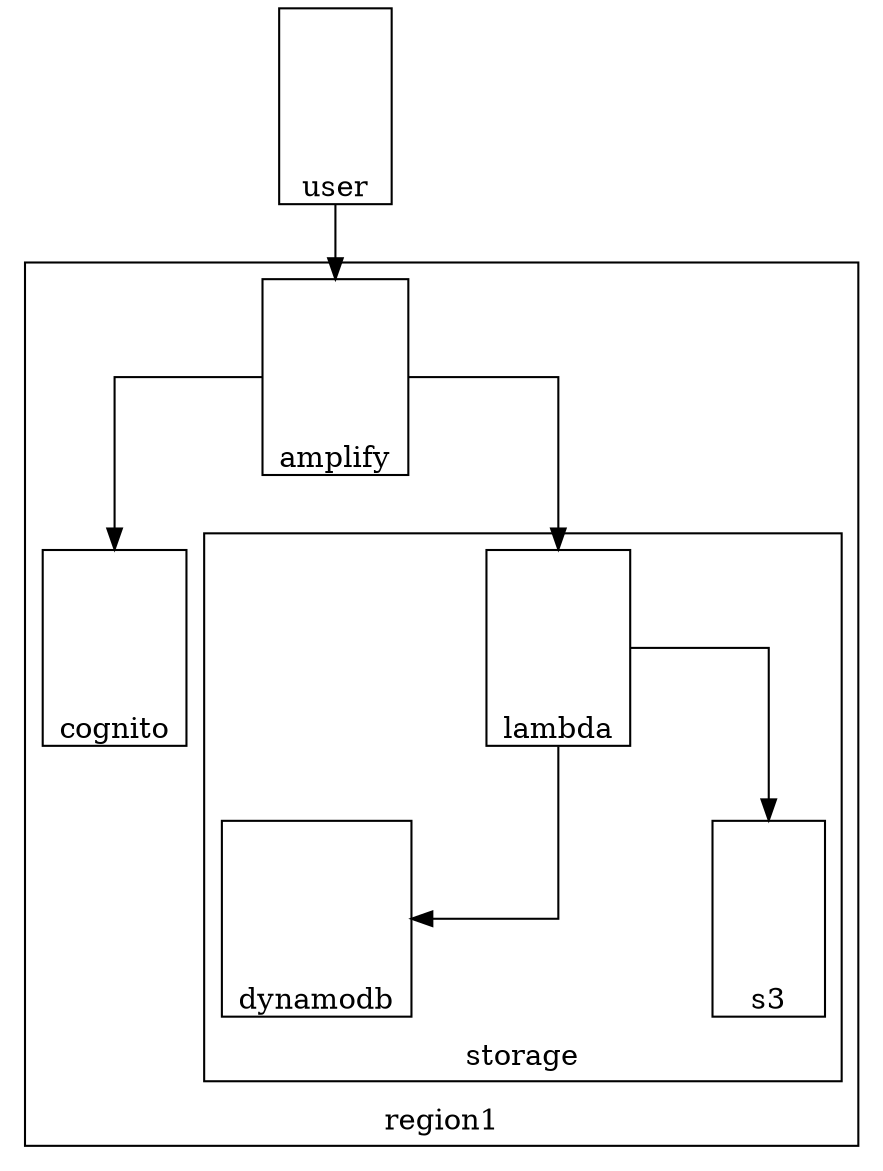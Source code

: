 digraph {
	graph [nodesep=2 splines=ortho]
	subgraph cluster_region1 {
		color=black
		rank=same
		labelloc=b
		label=region1
		amplify [label=amplify height=1.3 image="./assets/amplify.svg" labelloc=b shape=box]
		cognito [label=cognito height=1.3 image="./assets/cognito.svg" labelloc=b shape=box]
		subgraph cluster_storage {
			color=black
			rank=same
			labelloc=b
			label=storage
			dynamodb [label=dynamodb height=1.3 image="./assets/dynamodb.svg" labelloc=b shape=box]
			s3 [label=s3 height=1.3 image="./assets/s3standard.svg" labelloc=b shape=box]
			lambda [label=lambda height=1.3 image="./assets/lambda.svg" labelloc=b shape=box]
		}
	}
	subgraph cluster_storage {
		color=black
		rank=same
		labelloc=b
		label=storage
	}
	subgraph cluster_private {
		color=black
		rank=same
		labelloc=b
		label=private
	}
	user [label=user height=1.3 image="./assets/user.svg" labelloc=b shape=box]
	lambda -> dynamodb
	lambda -> s3
	amplify -> cognito
	amplify -> lambda
	user -> amplify
}
